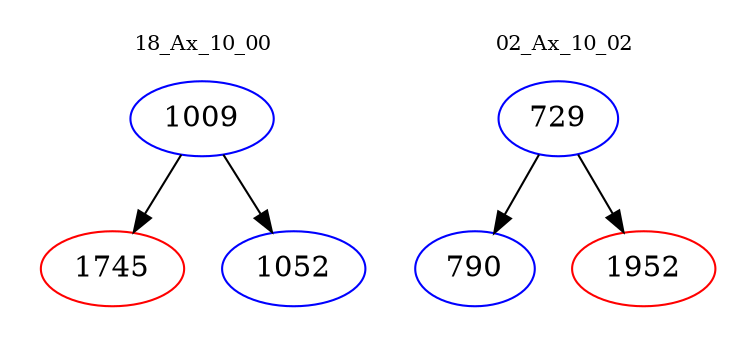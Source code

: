 digraph{
subgraph cluster_0 {
color = white
label = "18_Ax_10_00";
fontsize=10;
T0_1009 [label="1009", color="blue"]
T0_1009 -> T0_1745 [color="black"]
T0_1745 [label="1745", color="red"]
T0_1009 -> T0_1052 [color="black"]
T0_1052 [label="1052", color="blue"]
}
subgraph cluster_1 {
color = white
label = "02_Ax_10_02";
fontsize=10;
T1_729 [label="729", color="blue"]
T1_729 -> T1_790 [color="black"]
T1_790 [label="790", color="blue"]
T1_729 -> T1_1952 [color="black"]
T1_1952 [label="1952", color="red"]
}
}
